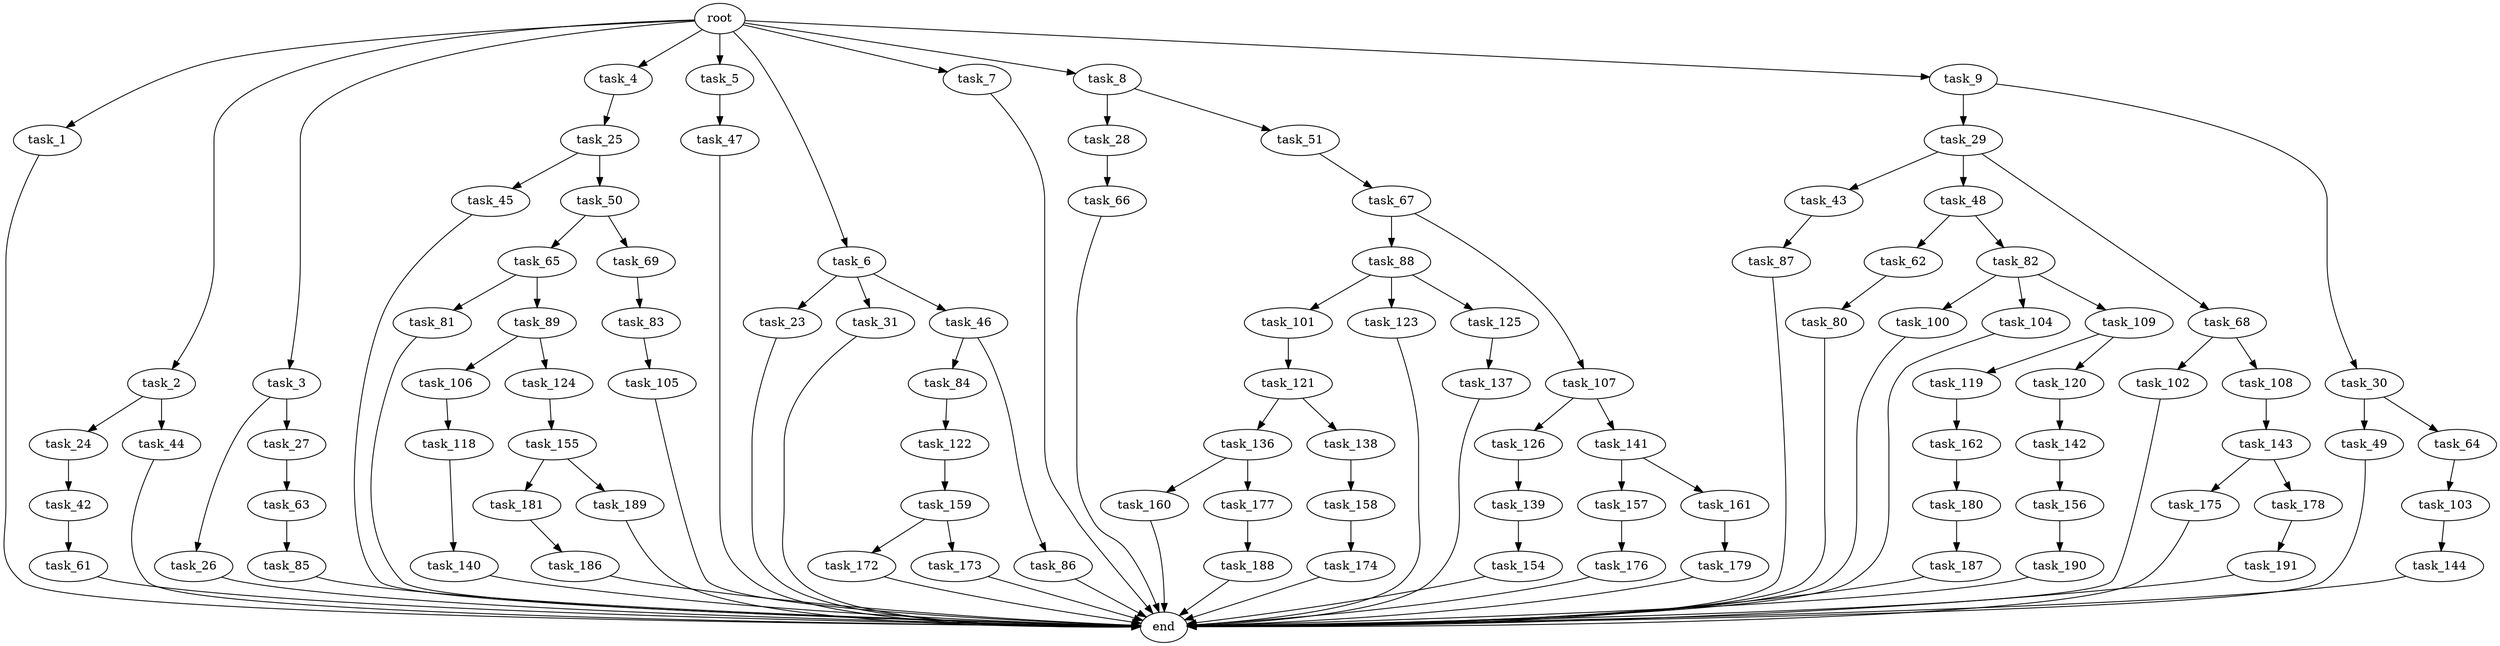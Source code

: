 digraph G {
  root [size="0.000000"];
  task_1 [size="102.400000"];
  task_2 [size="102.400000"];
  task_3 [size="102.400000"];
  task_4 [size="102.400000"];
  task_5 [size="102.400000"];
  task_6 [size="102.400000"];
  task_7 [size="102.400000"];
  task_8 [size="102.400000"];
  task_9 [size="102.400000"];
  task_23 [size="69578470195.199997"];
  task_24 [size="69578470195.199997"];
  task_25 [size="30923764531.200001"];
  task_26 [size="69578470195.199997"];
  task_27 [size="69578470195.199997"];
  task_28 [size="21474836480.000000"];
  task_29 [size="85899345920.000000"];
  task_30 [size="85899345920.000000"];
  task_31 [size="69578470195.199997"];
  task_42 [size="13743895347.200001"];
  task_43 [size="13743895347.200001"];
  task_44 [size="69578470195.199997"];
  task_45 [size="30923764531.200001"];
  task_46 [size="69578470195.199997"];
  task_47 [size="42090679500.800003"];
  task_48 [size="13743895347.200001"];
  task_49 [size="7730941132.800000"];
  task_50 [size="30923764531.200001"];
  task_51 [size="21474836480.000000"];
  task_61 [size="30923764531.200001"];
  task_62 [size="42090679500.800003"];
  task_63 [size="30923764531.200001"];
  task_64 [size="7730941132.800000"];
  task_65 [size="21474836480.000000"];
  task_66 [size="54975581388.800003"];
  task_67 [size="21474836480.000000"];
  task_68 [size="13743895347.200001"];
  task_69 [size="21474836480.000000"];
  task_80 [size="85899345920.000000"];
  task_81 [size="69578470195.199997"];
  task_82 [size="42090679500.800003"];
  task_83 [size="69578470195.199997"];
  task_84 [size="42090679500.800003"];
  task_85 [size="30923764531.200001"];
  task_86 [size="42090679500.800003"];
  task_87 [size="85899345920.000000"];
  task_88 [size="21474836480.000000"];
  task_89 [size="69578470195.199997"];
  task_100 [size="13743895347.200001"];
  task_101 [size="7730941132.800000"];
  task_102 [size="3435973836.800000"];
  task_103 [size="13743895347.200001"];
  task_104 [size="13743895347.200001"];
  task_105 [size="85899345920.000000"];
  task_106 [size="69578470195.199997"];
  task_107 [size="21474836480.000000"];
  task_108 [size="3435973836.800000"];
  task_109 [size="13743895347.200001"];
  task_118 [size="21474836480.000000"];
  task_119 [size="21474836480.000000"];
  task_120 [size="21474836480.000000"];
  task_121 [size="7730941132.800000"];
  task_122 [size="13743895347.200001"];
  task_123 [size="7730941132.800000"];
  task_124 [size="69578470195.199997"];
  task_125 [size="7730941132.800000"];
  task_126 [size="13743895347.200001"];
  task_136 [size="69578470195.199997"];
  task_137 [size="30923764531.200001"];
  task_138 [size="69578470195.199997"];
  task_139 [size="85899345920.000000"];
  task_140 [size="69578470195.199997"];
  task_141 [size="13743895347.200001"];
  task_142 [size="3435973836.800000"];
  task_143 [size="69578470195.199997"];
  task_144 [size="54975581388.800003"];
  task_154 [size="85899345920.000000"];
  task_155 [size="13743895347.200001"];
  task_156 [size="13743895347.200001"];
  task_157 [size="3435973836.800000"];
  task_158 [size="21474836480.000000"];
  task_159 [size="3435973836.800000"];
  task_160 [size="42090679500.800003"];
  task_161 [size="3435973836.800000"];
  task_162 [size="7730941132.800000"];
  task_172 [size="7730941132.800000"];
  task_173 [size="7730941132.800000"];
  task_174 [size="54975581388.800003"];
  task_175 [size="85899345920.000000"];
  task_176 [size="69578470195.199997"];
  task_177 [size="42090679500.800003"];
  task_178 [size="85899345920.000000"];
  task_179 [size="30923764531.200001"];
  task_180 [size="69578470195.199997"];
  task_181 [size="30923764531.200001"];
  task_186 [size="7730941132.800000"];
  task_187 [size="13743895347.200001"];
  task_188 [size="30923764531.200001"];
  task_189 [size="30923764531.200001"];
  task_190 [size="54975581388.800003"];
  task_191 [size="7730941132.800000"];
  end [size="0.000000"];

  root -> task_1 [size="1.000000"];
  root -> task_2 [size="1.000000"];
  root -> task_3 [size="1.000000"];
  root -> task_4 [size="1.000000"];
  root -> task_5 [size="1.000000"];
  root -> task_6 [size="1.000000"];
  root -> task_7 [size="1.000000"];
  root -> task_8 [size="1.000000"];
  root -> task_9 [size="1.000000"];
  task_1 -> end [size="1.000000"];
  task_2 -> task_24 [size="679477248.000000"];
  task_2 -> task_44 [size="679477248.000000"];
  task_3 -> task_26 [size="679477248.000000"];
  task_3 -> task_27 [size="679477248.000000"];
  task_4 -> task_25 [size="301989888.000000"];
  task_5 -> task_47 [size="411041792.000000"];
  task_6 -> task_23 [size="679477248.000000"];
  task_6 -> task_31 [size="679477248.000000"];
  task_6 -> task_46 [size="679477248.000000"];
  task_7 -> end [size="1.000000"];
  task_8 -> task_28 [size="209715200.000000"];
  task_8 -> task_51 [size="209715200.000000"];
  task_9 -> task_29 [size="838860800.000000"];
  task_9 -> task_30 [size="838860800.000000"];
  task_23 -> end [size="1.000000"];
  task_24 -> task_42 [size="134217728.000000"];
  task_25 -> task_45 [size="301989888.000000"];
  task_25 -> task_50 [size="301989888.000000"];
  task_26 -> end [size="1.000000"];
  task_27 -> task_63 [size="301989888.000000"];
  task_28 -> task_66 [size="536870912.000000"];
  task_29 -> task_43 [size="134217728.000000"];
  task_29 -> task_48 [size="134217728.000000"];
  task_29 -> task_68 [size="134217728.000000"];
  task_30 -> task_49 [size="75497472.000000"];
  task_30 -> task_64 [size="75497472.000000"];
  task_31 -> end [size="1.000000"];
  task_42 -> task_61 [size="301989888.000000"];
  task_43 -> task_87 [size="838860800.000000"];
  task_44 -> end [size="1.000000"];
  task_45 -> end [size="1.000000"];
  task_46 -> task_84 [size="411041792.000000"];
  task_46 -> task_86 [size="411041792.000000"];
  task_47 -> end [size="1.000000"];
  task_48 -> task_62 [size="411041792.000000"];
  task_48 -> task_82 [size="411041792.000000"];
  task_49 -> end [size="1.000000"];
  task_50 -> task_65 [size="209715200.000000"];
  task_50 -> task_69 [size="209715200.000000"];
  task_51 -> task_67 [size="209715200.000000"];
  task_61 -> end [size="1.000000"];
  task_62 -> task_80 [size="838860800.000000"];
  task_63 -> task_85 [size="301989888.000000"];
  task_64 -> task_103 [size="134217728.000000"];
  task_65 -> task_81 [size="679477248.000000"];
  task_65 -> task_89 [size="679477248.000000"];
  task_66 -> end [size="1.000000"];
  task_67 -> task_88 [size="209715200.000000"];
  task_67 -> task_107 [size="209715200.000000"];
  task_68 -> task_102 [size="33554432.000000"];
  task_68 -> task_108 [size="33554432.000000"];
  task_69 -> task_83 [size="679477248.000000"];
  task_80 -> end [size="1.000000"];
  task_81 -> end [size="1.000000"];
  task_82 -> task_100 [size="134217728.000000"];
  task_82 -> task_104 [size="134217728.000000"];
  task_82 -> task_109 [size="134217728.000000"];
  task_83 -> task_105 [size="838860800.000000"];
  task_84 -> task_122 [size="134217728.000000"];
  task_85 -> end [size="1.000000"];
  task_86 -> end [size="1.000000"];
  task_87 -> end [size="1.000000"];
  task_88 -> task_101 [size="75497472.000000"];
  task_88 -> task_123 [size="75497472.000000"];
  task_88 -> task_125 [size="75497472.000000"];
  task_89 -> task_106 [size="679477248.000000"];
  task_89 -> task_124 [size="679477248.000000"];
  task_100 -> end [size="1.000000"];
  task_101 -> task_121 [size="75497472.000000"];
  task_102 -> end [size="1.000000"];
  task_103 -> task_144 [size="536870912.000000"];
  task_104 -> end [size="1.000000"];
  task_105 -> end [size="1.000000"];
  task_106 -> task_118 [size="209715200.000000"];
  task_107 -> task_126 [size="134217728.000000"];
  task_107 -> task_141 [size="134217728.000000"];
  task_108 -> task_143 [size="679477248.000000"];
  task_109 -> task_119 [size="209715200.000000"];
  task_109 -> task_120 [size="209715200.000000"];
  task_118 -> task_140 [size="679477248.000000"];
  task_119 -> task_162 [size="75497472.000000"];
  task_120 -> task_142 [size="33554432.000000"];
  task_121 -> task_136 [size="679477248.000000"];
  task_121 -> task_138 [size="679477248.000000"];
  task_122 -> task_159 [size="33554432.000000"];
  task_123 -> end [size="1.000000"];
  task_124 -> task_155 [size="134217728.000000"];
  task_125 -> task_137 [size="301989888.000000"];
  task_126 -> task_139 [size="838860800.000000"];
  task_136 -> task_160 [size="411041792.000000"];
  task_136 -> task_177 [size="411041792.000000"];
  task_137 -> end [size="1.000000"];
  task_138 -> task_158 [size="209715200.000000"];
  task_139 -> task_154 [size="838860800.000000"];
  task_140 -> end [size="1.000000"];
  task_141 -> task_157 [size="33554432.000000"];
  task_141 -> task_161 [size="33554432.000000"];
  task_142 -> task_156 [size="134217728.000000"];
  task_143 -> task_175 [size="838860800.000000"];
  task_143 -> task_178 [size="838860800.000000"];
  task_144 -> end [size="1.000000"];
  task_154 -> end [size="1.000000"];
  task_155 -> task_181 [size="301989888.000000"];
  task_155 -> task_189 [size="301989888.000000"];
  task_156 -> task_190 [size="536870912.000000"];
  task_157 -> task_176 [size="679477248.000000"];
  task_158 -> task_174 [size="536870912.000000"];
  task_159 -> task_172 [size="75497472.000000"];
  task_159 -> task_173 [size="75497472.000000"];
  task_160 -> end [size="1.000000"];
  task_161 -> task_179 [size="301989888.000000"];
  task_162 -> task_180 [size="679477248.000000"];
  task_172 -> end [size="1.000000"];
  task_173 -> end [size="1.000000"];
  task_174 -> end [size="1.000000"];
  task_175 -> end [size="1.000000"];
  task_176 -> end [size="1.000000"];
  task_177 -> task_188 [size="301989888.000000"];
  task_178 -> task_191 [size="75497472.000000"];
  task_179 -> end [size="1.000000"];
  task_180 -> task_187 [size="134217728.000000"];
  task_181 -> task_186 [size="75497472.000000"];
  task_186 -> end [size="1.000000"];
  task_187 -> end [size="1.000000"];
  task_188 -> end [size="1.000000"];
  task_189 -> end [size="1.000000"];
  task_190 -> end [size="1.000000"];
  task_191 -> end [size="1.000000"];
}
